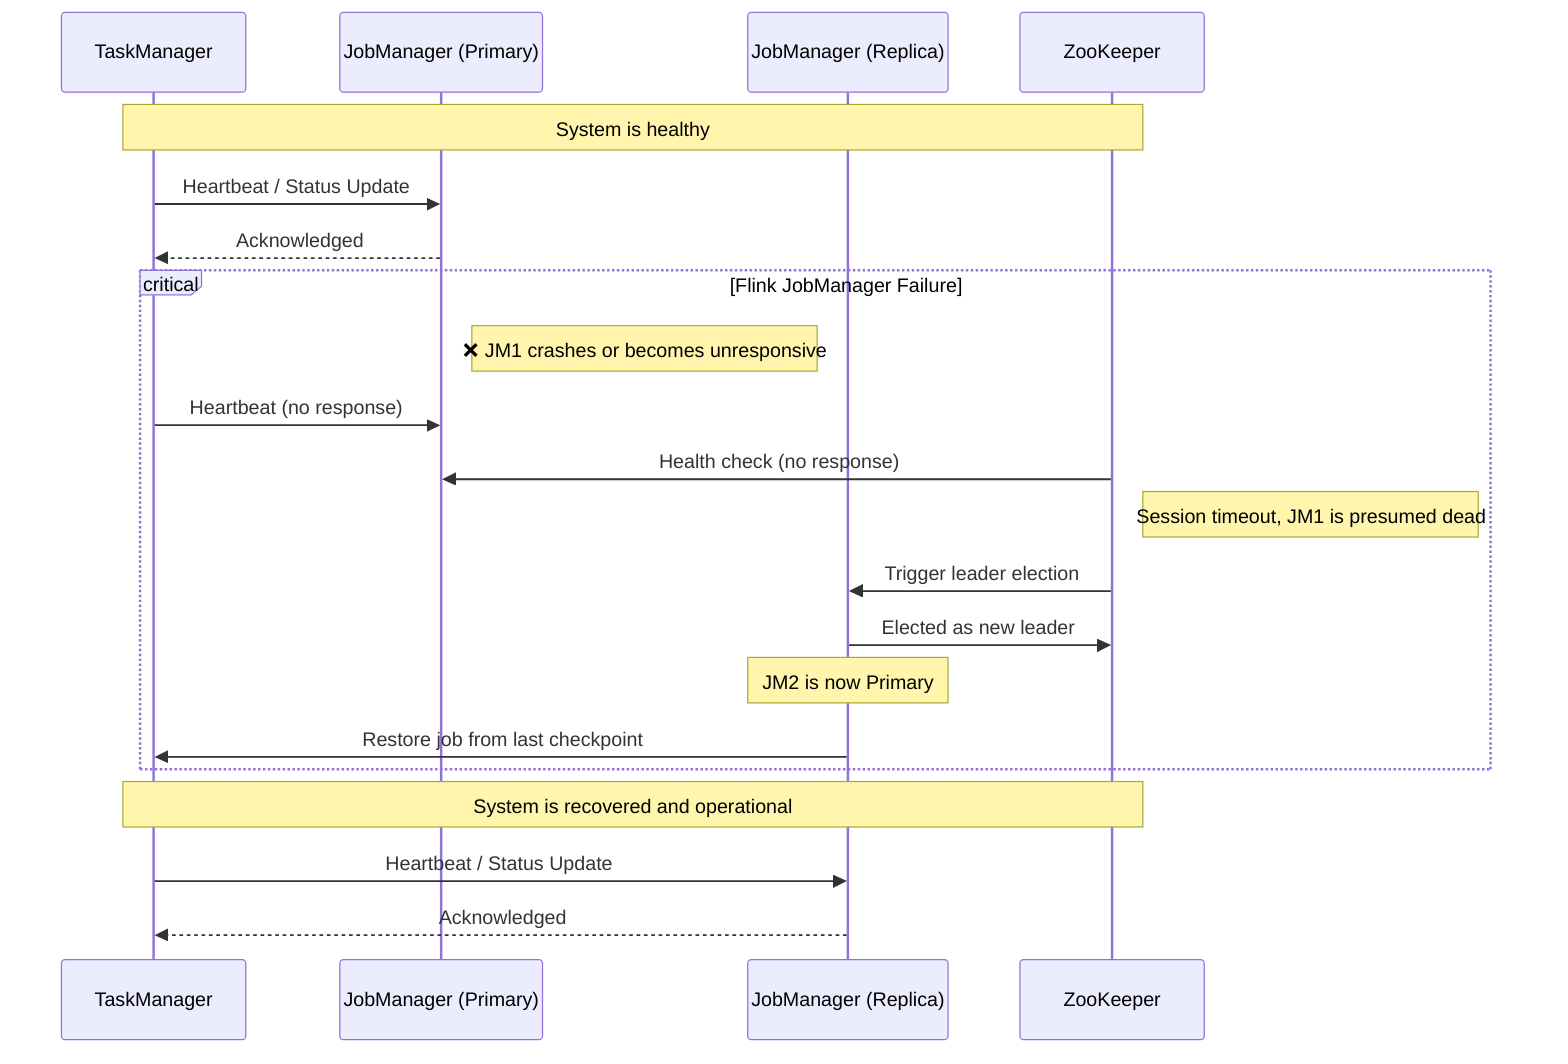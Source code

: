 sequenceDiagram
    participant TM as TaskManager
    participant JM1 as JobManager (Primary)
    participant JM2 as JobManager (Replica)
    participant ZK as ZooKeeper

    %% Healthy State
    Note over TM, ZK: System is healthy
    TM->>JM1: Heartbeat / Status Update
    JM1-->>TM: Acknowledged

    %% Failure Event
    critical Flink JobManager Failure
        Note right of JM1: ❌ JM1 crashes or becomes unresponsive
        TM->>JM1: Heartbeat (no response)
        ZK->>JM1: Health check (no response)
        Note right of ZK: Session timeout, JM1 is presumed dead
    
        %% Recovery Process
        ZK->>JM2: Trigger leader election
        JM2->>ZK: Elected as new leader
        Note over JM2: JM2 is now Primary
        JM2->>TM: Restore job from last checkpoint
    end

    %% Resumed State
    Note over TM, ZK: System is recovered and operational
    TM->>JM2: Heartbeat / Status Update
    JM2-->>TM: Acknowledged
